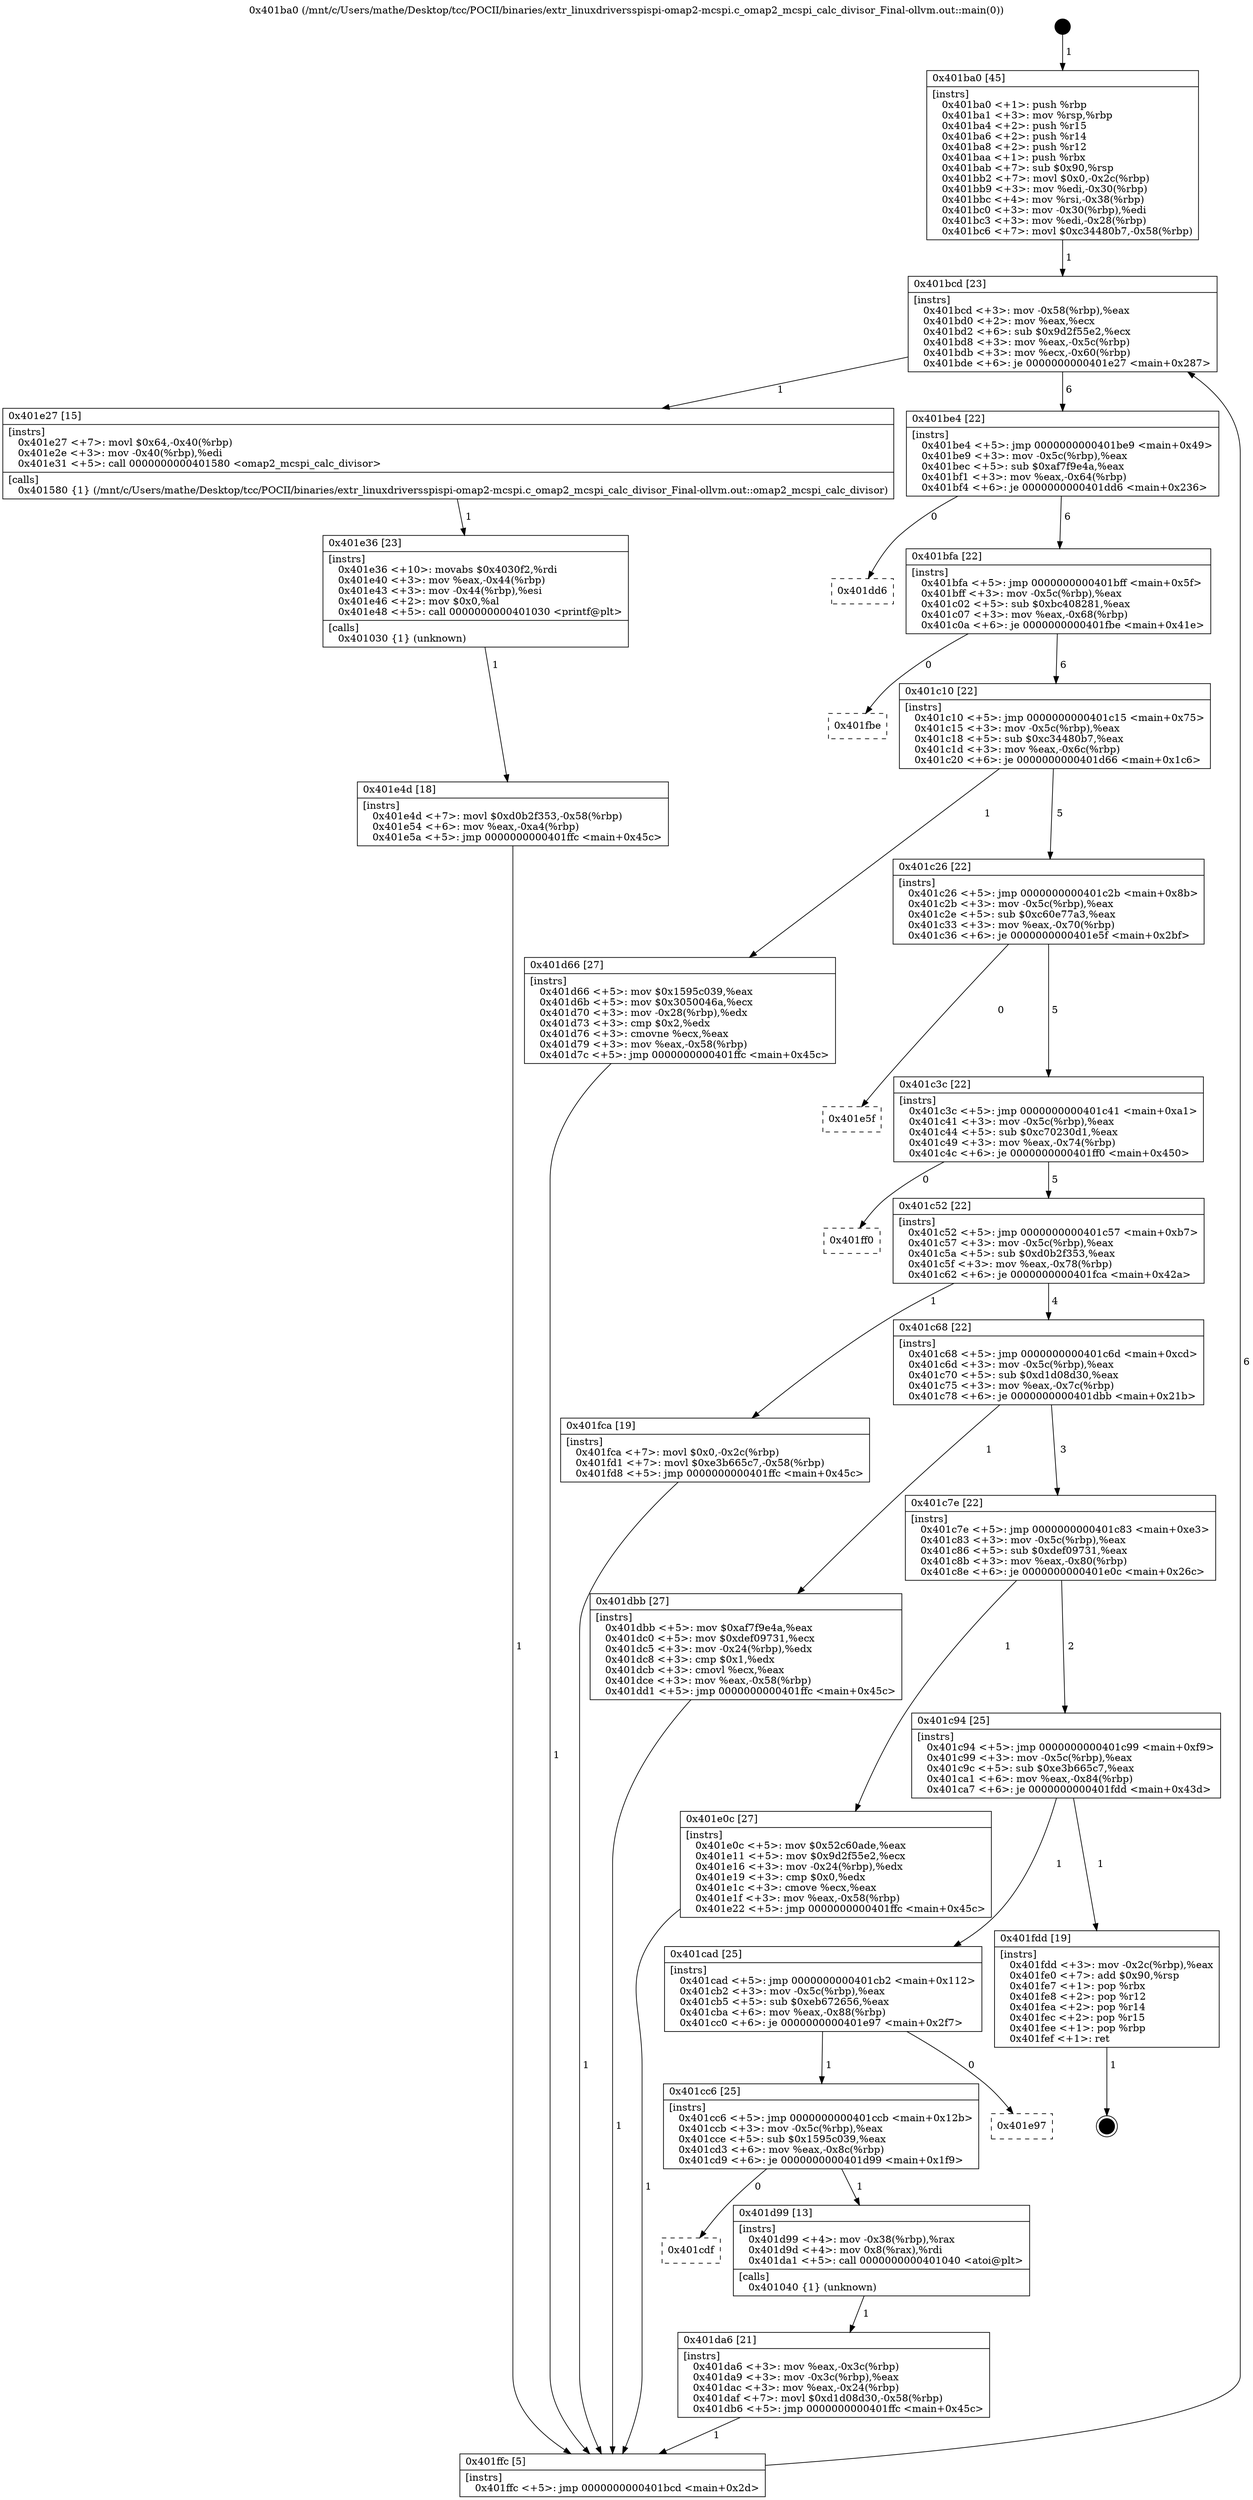 digraph "0x401ba0" {
  label = "0x401ba0 (/mnt/c/Users/mathe/Desktop/tcc/POCII/binaries/extr_linuxdriversspispi-omap2-mcspi.c_omap2_mcspi_calc_divisor_Final-ollvm.out::main(0))"
  labelloc = "t"
  node[shape=record]

  Entry [label="",width=0.3,height=0.3,shape=circle,fillcolor=black,style=filled]
  "0x401bcd" [label="{
     0x401bcd [23]\l
     | [instrs]\l
     &nbsp;&nbsp;0x401bcd \<+3\>: mov -0x58(%rbp),%eax\l
     &nbsp;&nbsp;0x401bd0 \<+2\>: mov %eax,%ecx\l
     &nbsp;&nbsp;0x401bd2 \<+6\>: sub $0x9d2f55e2,%ecx\l
     &nbsp;&nbsp;0x401bd8 \<+3\>: mov %eax,-0x5c(%rbp)\l
     &nbsp;&nbsp;0x401bdb \<+3\>: mov %ecx,-0x60(%rbp)\l
     &nbsp;&nbsp;0x401bde \<+6\>: je 0000000000401e27 \<main+0x287\>\l
  }"]
  "0x401e27" [label="{
     0x401e27 [15]\l
     | [instrs]\l
     &nbsp;&nbsp;0x401e27 \<+7\>: movl $0x64,-0x40(%rbp)\l
     &nbsp;&nbsp;0x401e2e \<+3\>: mov -0x40(%rbp),%edi\l
     &nbsp;&nbsp;0x401e31 \<+5\>: call 0000000000401580 \<omap2_mcspi_calc_divisor\>\l
     | [calls]\l
     &nbsp;&nbsp;0x401580 \{1\} (/mnt/c/Users/mathe/Desktop/tcc/POCII/binaries/extr_linuxdriversspispi-omap2-mcspi.c_omap2_mcspi_calc_divisor_Final-ollvm.out::omap2_mcspi_calc_divisor)\l
  }"]
  "0x401be4" [label="{
     0x401be4 [22]\l
     | [instrs]\l
     &nbsp;&nbsp;0x401be4 \<+5\>: jmp 0000000000401be9 \<main+0x49\>\l
     &nbsp;&nbsp;0x401be9 \<+3\>: mov -0x5c(%rbp),%eax\l
     &nbsp;&nbsp;0x401bec \<+5\>: sub $0xaf7f9e4a,%eax\l
     &nbsp;&nbsp;0x401bf1 \<+3\>: mov %eax,-0x64(%rbp)\l
     &nbsp;&nbsp;0x401bf4 \<+6\>: je 0000000000401dd6 \<main+0x236\>\l
  }"]
  Exit [label="",width=0.3,height=0.3,shape=circle,fillcolor=black,style=filled,peripheries=2]
  "0x401dd6" [label="{
     0x401dd6\l
  }", style=dashed]
  "0x401bfa" [label="{
     0x401bfa [22]\l
     | [instrs]\l
     &nbsp;&nbsp;0x401bfa \<+5\>: jmp 0000000000401bff \<main+0x5f\>\l
     &nbsp;&nbsp;0x401bff \<+3\>: mov -0x5c(%rbp),%eax\l
     &nbsp;&nbsp;0x401c02 \<+5\>: sub $0xbc408281,%eax\l
     &nbsp;&nbsp;0x401c07 \<+3\>: mov %eax,-0x68(%rbp)\l
     &nbsp;&nbsp;0x401c0a \<+6\>: je 0000000000401fbe \<main+0x41e\>\l
  }"]
  "0x401e4d" [label="{
     0x401e4d [18]\l
     | [instrs]\l
     &nbsp;&nbsp;0x401e4d \<+7\>: movl $0xd0b2f353,-0x58(%rbp)\l
     &nbsp;&nbsp;0x401e54 \<+6\>: mov %eax,-0xa4(%rbp)\l
     &nbsp;&nbsp;0x401e5a \<+5\>: jmp 0000000000401ffc \<main+0x45c\>\l
  }"]
  "0x401fbe" [label="{
     0x401fbe\l
  }", style=dashed]
  "0x401c10" [label="{
     0x401c10 [22]\l
     | [instrs]\l
     &nbsp;&nbsp;0x401c10 \<+5\>: jmp 0000000000401c15 \<main+0x75\>\l
     &nbsp;&nbsp;0x401c15 \<+3\>: mov -0x5c(%rbp),%eax\l
     &nbsp;&nbsp;0x401c18 \<+5\>: sub $0xc34480b7,%eax\l
     &nbsp;&nbsp;0x401c1d \<+3\>: mov %eax,-0x6c(%rbp)\l
     &nbsp;&nbsp;0x401c20 \<+6\>: je 0000000000401d66 \<main+0x1c6\>\l
  }"]
  "0x401e36" [label="{
     0x401e36 [23]\l
     | [instrs]\l
     &nbsp;&nbsp;0x401e36 \<+10\>: movabs $0x4030f2,%rdi\l
     &nbsp;&nbsp;0x401e40 \<+3\>: mov %eax,-0x44(%rbp)\l
     &nbsp;&nbsp;0x401e43 \<+3\>: mov -0x44(%rbp),%esi\l
     &nbsp;&nbsp;0x401e46 \<+2\>: mov $0x0,%al\l
     &nbsp;&nbsp;0x401e48 \<+5\>: call 0000000000401030 \<printf@plt\>\l
     | [calls]\l
     &nbsp;&nbsp;0x401030 \{1\} (unknown)\l
  }"]
  "0x401d66" [label="{
     0x401d66 [27]\l
     | [instrs]\l
     &nbsp;&nbsp;0x401d66 \<+5\>: mov $0x1595c039,%eax\l
     &nbsp;&nbsp;0x401d6b \<+5\>: mov $0x3050046a,%ecx\l
     &nbsp;&nbsp;0x401d70 \<+3\>: mov -0x28(%rbp),%edx\l
     &nbsp;&nbsp;0x401d73 \<+3\>: cmp $0x2,%edx\l
     &nbsp;&nbsp;0x401d76 \<+3\>: cmovne %ecx,%eax\l
     &nbsp;&nbsp;0x401d79 \<+3\>: mov %eax,-0x58(%rbp)\l
     &nbsp;&nbsp;0x401d7c \<+5\>: jmp 0000000000401ffc \<main+0x45c\>\l
  }"]
  "0x401c26" [label="{
     0x401c26 [22]\l
     | [instrs]\l
     &nbsp;&nbsp;0x401c26 \<+5\>: jmp 0000000000401c2b \<main+0x8b\>\l
     &nbsp;&nbsp;0x401c2b \<+3\>: mov -0x5c(%rbp),%eax\l
     &nbsp;&nbsp;0x401c2e \<+5\>: sub $0xc60e77a3,%eax\l
     &nbsp;&nbsp;0x401c33 \<+3\>: mov %eax,-0x70(%rbp)\l
     &nbsp;&nbsp;0x401c36 \<+6\>: je 0000000000401e5f \<main+0x2bf\>\l
  }"]
  "0x401ffc" [label="{
     0x401ffc [5]\l
     | [instrs]\l
     &nbsp;&nbsp;0x401ffc \<+5\>: jmp 0000000000401bcd \<main+0x2d\>\l
  }"]
  "0x401ba0" [label="{
     0x401ba0 [45]\l
     | [instrs]\l
     &nbsp;&nbsp;0x401ba0 \<+1\>: push %rbp\l
     &nbsp;&nbsp;0x401ba1 \<+3\>: mov %rsp,%rbp\l
     &nbsp;&nbsp;0x401ba4 \<+2\>: push %r15\l
     &nbsp;&nbsp;0x401ba6 \<+2\>: push %r14\l
     &nbsp;&nbsp;0x401ba8 \<+2\>: push %r12\l
     &nbsp;&nbsp;0x401baa \<+1\>: push %rbx\l
     &nbsp;&nbsp;0x401bab \<+7\>: sub $0x90,%rsp\l
     &nbsp;&nbsp;0x401bb2 \<+7\>: movl $0x0,-0x2c(%rbp)\l
     &nbsp;&nbsp;0x401bb9 \<+3\>: mov %edi,-0x30(%rbp)\l
     &nbsp;&nbsp;0x401bbc \<+4\>: mov %rsi,-0x38(%rbp)\l
     &nbsp;&nbsp;0x401bc0 \<+3\>: mov -0x30(%rbp),%edi\l
     &nbsp;&nbsp;0x401bc3 \<+3\>: mov %edi,-0x28(%rbp)\l
     &nbsp;&nbsp;0x401bc6 \<+7\>: movl $0xc34480b7,-0x58(%rbp)\l
  }"]
  "0x401da6" [label="{
     0x401da6 [21]\l
     | [instrs]\l
     &nbsp;&nbsp;0x401da6 \<+3\>: mov %eax,-0x3c(%rbp)\l
     &nbsp;&nbsp;0x401da9 \<+3\>: mov -0x3c(%rbp),%eax\l
     &nbsp;&nbsp;0x401dac \<+3\>: mov %eax,-0x24(%rbp)\l
     &nbsp;&nbsp;0x401daf \<+7\>: movl $0xd1d08d30,-0x58(%rbp)\l
     &nbsp;&nbsp;0x401db6 \<+5\>: jmp 0000000000401ffc \<main+0x45c\>\l
  }"]
  "0x401e5f" [label="{
     0x401e5f\l
  }", style=dashed]
  "0x401c3c" [label="{
     0x401c3c [22]\l
     | [instrs]\l
     &nbsp;&nbsp;0x401c3c \<+5\>: jmp 0000000000401c41 \<main+0xa1\>\l
     &nbsp;&nbsp;0x401c41 \<+3\>: mov -0x5c(%rbp),%eax\l
     &nbsp;&nbsp;0x401c44 \<+5\>: sub $0xc70230d1,%eax\l
     &nbsp;&nbsp;0x401c49 \<+3\>: mov %eax,-0x74(%rbp)\l
     &nbsp;&nbsp;0x401c4c \<+6\>: je 0000000000401ff0 \<main+0x450\>\l
  }"]
  "0x401cdf" [label="{
     0x401cdf\l
  }", style=dashed]
  "0x401ff0" [label="{
     0x401ff0\l
  }", style=dashed]
  "0x401c52" [label="{
     0x401c52 [22]\l
     | [instrs]\l
     &nbsp;&nbsp;0x401c52 \<+5\>: jmp 0000000000401c57 \<main+0xb7\>\l
     &nbsp;&nbsp;0x401c57 \<+3\>: mov -0x5c(%rbp),%eax\l
     &nbsp;&nbsp;0x401c5a \<+5\>: sub $0xd0b2f353,%eax\l
     &nbsp;&nbsp;0x401c5f \<+3\>: mov %eax,-0x78(%rbp)\l
     &nbsp;&nbsp;0x401c62 \<+6\>: je 0000000000401fca \<main+0x42a\>\l
  }"]
  "0x401d99" [label="{
     0x401d99 [13]\l
     | [instrs]\l
     &nbsp;&nbsp;0x401d99 \<+4\>: mov -0x38(%rbp),%rax\l
     &nbsp;&nbsp;0x401d9d \<+4\>: mov 0x8(%rax),%rdi\l
     &nbsp;&nbsp;0x401da1 \<+5\>: call 0000000000401040 \<atoi@plt\>\l
     | [calls]\l
     &nbsp;&nbsp;0x401040 \{1\} (unknown)\l
  }"]
  "0x401fca" [label="{
     0x401fca [19]\l
     | [instrs]\l
     &nbsp;&nbsp;0x401fca \<+7\>: movl $0x0,-0x2c(%rbp)\l
     &nbsp;&nbsp;0x401fd1 \<+7\>: movl $0xe3b665c7,-0x58(%rbp)\l
     &nbsp;&nbsp;0x401fd8 \<+5\>: jmp 0000000000401ffc \<main+0x45c\>\l
  }"]
  "0x401c68" [label="{
     0x401c68 [22]\l
     | [instrs]\l
     &nbsp;&nbsp;0x401c68 \<+5\>: jmp 0000000000401c6d \<main+0xcd\>\l
     &nbsp;&nbsp;0x401c6d \<+3\>: mov -0x5c(%rbp),%eax\l
     &nbsp;&nbsp;0x401c70 \<+5\>: sub $0xd1d08d30,%eax\l
     &nbsp;&nbsp;0x401c75 \<+3\>: mov %eax,-0x7c(%rbp)\l
     &nbsp;&nbsp;0x401c78 \<+6\>: je 0000000000401dbb \<main+0x21b\>\l
  }"]
  "0x401cc6" [label="{
     0x401cc6 [25]\l
     | [instrs]\l
     &nbsp;&nbsp;0x401cc6 \<+5\>: jmp 0000000000401ccb \<main+0x12b\>\l
     &nbsp;&nbsp;0x401ccb \<+3\>: mov -0x5c(%rbp),%eax\l
     &nbsp;&nbsp;0x401cce \<+5\>: sub $0x1595c039,%eax\l
     &nbsp;&nbsp;0x401cd3 \<+6\>: mov %eax,-0x8c(%rbp)\l
     &nbsp;&nbsp;0x401cd9 \<+6\>: je 0000000000401d99 \<main+0x1f9\>\l
  }"]
  "0x401dbb" [label="{
     0x401dbb [27]\l
     | [instrs]\l
     &nbsp;&nbsp;0x401dbb \<+5\>: mov $0xaf7f9e4a,%eax\l
     &nbsp;&nbsp;0x401dc0 \<+5\>: mov $0xdef09731,%ecx\l
     &nbsp;&nbsp;0x401dc5 \<+3\>: mov -0x24(%rbp),%edx\l
     &nbsp;&nbsp;0x401dc8 \<+3\>: cmp $0x1,%edx\l
     &nbsp;&nbsp;0x401dcb \<+3\>: cmovl %ecx,%eax\l
     &nbsp;&nbsp;0x401dce \<+3\>: mov %eax,-0x58(%rbp)\l
     &nbsp;&nbsp;0x401dd1 \<+5\>: jmp 0000000000401ffc \<main+0x45c\>\l
  }"]
  "0x401c7e" [label="{
     0x401c7e [22]\l
     | [instrs]\l
     &nbsp;&nbsp;0x401c7e \<+5\>: jmp 0000000000401c83 \<main+0xe3\>\l
     &nbsp;&nbsp;0x401c83 \<+3\>: mov -0x5c(%rbp),%eax\l
     &nbsp;&nbsp;0x401c86 \<+5\>: sub $0xdef09731,%eax\l
     &nbsp;&nbsp;0x401c8b \<+3\>: mov %eax,-0x80(%rbp)\l
     &nbsp;&nbsp;0x401c8e \<+6\>: je 0000000000401e0c \<main+0x26c\>\l
  }"]
  "0x401e97" [label="{
     0x401e97\l
  }", style=dashed]
  "0x401e0c" [label="{
     0x401e0c [27]\l
     | [instrs]\l
     &nbsp;&nbsp;0x401e0c \<+5\>: mov $0x52c60ade,%eax\l
     &nbsp;&nbsp;0x401e11 \<+5\>: mov $0x9d2f55e2,%ecx\l
     &nbsp;&nbsp;0x401e16 \<+3\>: mov -0x24(%rbp),%edx\l
     &nbsp;&nbsp;0x401e19 \<+3\>: cmp $0x0,%edx\l
     &nbsp;&nbsp;0x401e1c \<+3\>: cmove %ecx,%eax\l
     &nbsp;&nbsp;0x401e1f \<+3\>: mov %eax,-0x58(%rbp)\l
     &nbsp;&nbsp;0x401e22 \<+5\>: jmp 0000000000401ffc \<main+0x45c\>\l
  }"]
  "0x401c94" [label="{
     0x401c94 [25]\l
     | [instrs]\l
     &nbsp;&nbsp;0x401c94 \<+5\>: jmp 0000000000401c99 \<main+0xf9\>\l
     &nbsp;&nbsp;0x401c99 \<+3\>: mov -0x5c(%rbp),%eax\l
     &nbsp;&nbsp;0x401c9c \<+5\>: sub $0xe3b665c7,%eax\l
     &nbsp;&nbsp;0x401ca1 \<+6\>: mov %eax,-0x84(%rbp)\l
     &nbsp;&nbsp;0x401ca7 \<+6\>: je 0000000000401fdd \<main+0x43d\>\l
  }"]
  "0x401cad" [label="{
     0x401cad [25]\l
     | [instrs]\l
     &nbsp;&nbsp;0x401cad \<+5\>: jmp 0000000000401cb2 \<main+0x112\>\l
     &nbsp;&nbsp;0x401cb2 \<+3\>: mov -0x5c(%rbp),%eax\l
     &nbsp;&nbsp;0x401cb5 \<+5\>: sub $0xeb672656,%eax\l
     &nbsp;&nbsp;0x401cba \<+6\>: mov %eax,-0x88(%rbp)\l
     &nbsp;&nbsp;0x401cc0 \<+6\>: je 0000000000401e97 \<main+0x2f7\>\l
  }"]
  "0x401fdd" [label="{
     0x401fdd [19]\l
     | [instrs]\l
     &nbsp;&nbsp;0x401fdd \<+3\>: mov -0x2c(%rbp),%eax\l
     &nbsp;&nbsp;0x401fe0 \<+7\>: add $0x90,%rsp\l
     &nbsp;&nbsp;0x401fe7 \<+1\>: pop %rbx\l
     &nbsp;&nbsp;0x401fe8 \<+2\>: pop %r12\l
     &nbsp;&nbsp;0x401fea \<+2\>: pop %r14\l
     &nbsp;&nbsp;0x401fec \<+2\>: pop %r15\l
     &nbsp;&nbsp;0x401fee \<+1\>: pop %rbp\l
     &nbsp;&nbsp;0x401fef \<+1\>: ret\l
  }"]
  Entry -> "0x401ba0" [label=" 1"]
  "0x401bcd" -> "0x401e27" [label=" 1"]
  "0x401bcd" -> "0x401be4" [label=" 6"]
  "0x401fdd" -> Exit [label=" 1"]
  "0x401be4" -> "0x401dd6" [label=" 0"]
  "0x401be4" -> "0x401bfa" [label=" 6"]
  "0x401fca" -> "0x401ffc" [label=" 1"]
  "0x401bfa" -> "0x401fbe" [label=" 0"]
  "0x401bfa" -> "0x401c10" [label=" 6"]
  "0x401e4d" -> "0x401ffc" [label=" 1"]
  "0x401c10" -> "0x401d66" [label=" 1"]
  "0x401c10" -> "0x401c26" [label=" 5"]
  "0x401d66" -> "0x401ffc" [label=" 1"]
  "0x401ba0" -> "0x401bcd" [label=" 1"]
  "0x401ffc" -> "0x401bcd" [label=" 6"]
  "0x401e36" -> "0x401e4d" [label=" 1"]
  "0x401c26" -> "0x401e5f" [label=" 0"]
  "0x401c26" -> "0x401c3c" [label=" 5"]
  "0x401e27" -> "0x401e36" [label=" 1"]
  "0x401c3c" -> "0x401ff0" [label=" 0"]
  "0x401c3c" -> "0x401c52" [label=" 5"]
  "0x401e0c" -> "0x401ffc" [label=" 1"]
  "0x401c52" -> "0x401fca" [label=" 1"]
  "0x401c52" -> "0x401c68" [label=" 4"]
  "0x401dbb" -> "0x401ffc" [label=" 1"]
  "0x401c68" -> "0x401dbb" [label=" 1"]
  "0x401c68" -> "0x401c7e" [label=" 3"]
  "0x401d99" -> "0x401da6" [label=" 1"]
  "0x401c7e" -> "0x401e0c" [label=" 1"]
  "0x401c7e" -> "0x401c94" [label=" 2"]
  "0x401cc6" -> "0x401cdf" [label=" 0"]
  "0x401c94" -> "0x401fdd" [label=" 1"]
  "0x401c94" -> "0x401cad" [label=" 1"]
  "0x401cc6" -> "0x401d99" [label=" 1"]
  "0x401cad" -> "0x401e97" [label=" 0"]
  "0x401cad" -> "0x401cc6" [label=" 1"]
  "0x401da6" -> "0x401ffc" [label=" 1"]
}
